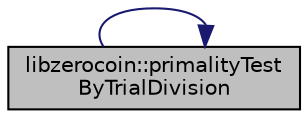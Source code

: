 digraph "libzerocoin::primalityTestByTrialDivision"
{
 // LATEX_PDF_SIZE
  edge [fontname="Helvetica",fontsize="10",labelfontname="Helvetica",labelfontsize="10"];
  node [fontname="Helvetica",fontsize="10",shape=record];
  rankdir="RL";
  Node36 [label="libzerocoin::primalityTest\lByTrialDivision",height=0.2,width=0.4,color="black", fillcolor="grey75", style="filled", fontcolor="black",tooltip="Determines whether a uint32_t is a prime through trial division."];
  Node36 -> Node36 [dir="back",color="midnightblue",fontsize="10",style="solid",fontname="Helvetica"];
}
